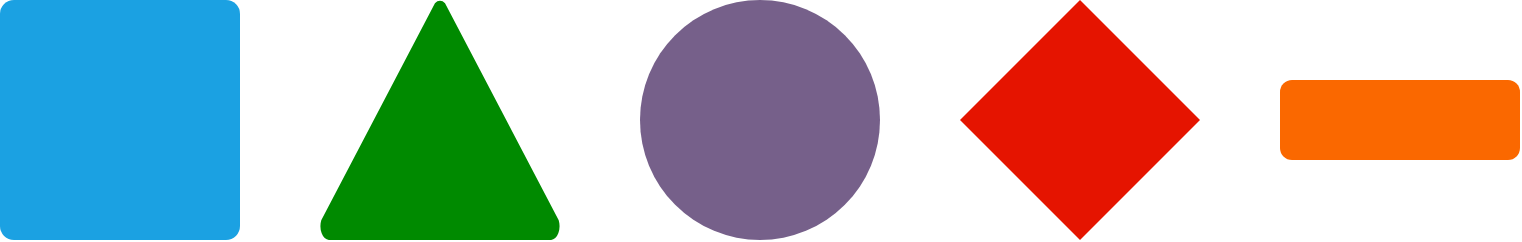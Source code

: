 <mxfile version="16.1.2" type="device" pages="3"><diagram id="PnMAz4Zd65Ds89KP1M2y" name="atomics"><mxGraphModel dx="2062" dy="1201" grid="1" gridSize="10" guides="1" tooltips="1" connect="1" arrows="1" fold="1" page="1" pageScale="1" pageWidth="850" pageHeight="1100" math="0" shadow="0"><root><mxCell id="0"/><mxCell id="1" parent="0"/><mxCell id="gNKpG40JE7Ozd5AYdxcN-4" value="" style="ellipse;whiteSpace=wrap;html=1;aspect=fixed;fontSize=24;fillColor=#76608a;fontColor=#ffffff;strokeColor=none;" vertex="1" parent="1"><mxGeometry x="400" y="160" width="120" height="120" as="geometry"/></mxCell><mxCell id="gNKpG40JE7Ozd5AYdxcN-5" value="" style="rhombus;whiteSpace=wrap;html=1;fontSize=24;fillColor=#e51400;fontColor=#ffffff;strokeColor=none;" vertex="1" parent="1"><mxGeometry x="560" y="160" width="120" height="120" as="geometry"/></mxCell><mxCell id="hsy0RclScogfJ_RLo8gX-1" value="" style="strokeWidth=2;html=1;shape=mxgraph.flowchart.extract_or_measurement;whiteSpace=wrap;fontSize=24;strokeColor=none;fillColor=#008a00;fontColor=#ffffff;" vertex="1" parent="1"><mxGeometry x="240" y="160" width="120" height="120" as="geometry"/></mxCell><mxCell id="hsy0RclScogfJ_RLo8gX-2" value="" style="rounded=1;whiteSpace=wrap;html=1;absoluteArcSize=1;arcSize=14;strokeWidth=2;fontSize=24;fillColor=#1ba1e2;fontColor=#ffffff;strokeColor=none;" vertex="1" parent="1"><mxGeometry x="80" y="160" width="120" height="120" as="geometry"/></mxCell><mxCell id="hsy0RclScogfJ_RLo8gX-5" value="" style="rounded=1;whiteSpace=wrap;html=1;fontSize=24;fillColor=#fa6800;fontColor=#000000;strokeColor=none;" vertex="1" parent="1"><mxGeometry x="720" y="200" width="120" height="40" as="geometry"/></mxCell></root></mxGraphModel></diagram><diagram id="Ad5_FMcvD9d543XHDcy-" name="objects"><mxGraphModel dx="2062" dy="1201" grid="1" gridSize="10" guides="1" tooltips="1" connect="1" arrows="1" fold="1" page="1" pageScale="1" pageWidth="850" pageHeight="1100" math="0" shadow="0"><root><mxCell id="5HorWbbOATuLPtiz7dQ4-0"/><mxCell id="5HorWbbOATuLPtiz7dQ4-1" parent="5HorWbbOATuLPtiz7dQ4-0"/><mxCell id="S5zDFiLbTZSVe5R7NtZv-3" value="" style="edgeStyle=none;rounded=0;orthogonalLoop=1;jettySize=auto;html=1;dashed=1;fontSize=24;" edge="1" parent="5HorWbbOATuLPtiz7dQ4-1" source="S5zDFiLbTZSVe5R7NtZv-0"><mxGeometry relative="1" as="geometry"><mxPoint x="380" y="360" as="targetPoint"/></mxGeometry></mxCell><mxCell id="S5zDFiLbTZSVe5R7NtZv-0" value="commit" style="ellipse;whiteSpace=wrap;html=1;aspect=fixed;fontSize=24;fillColor=#76608a;fontColor=#ffffff;strokeColor=none;" vertex="1" parent="5HorWbbOATuLPtiz7dQ4-1"><mxGeometry x="320" y="200" width="120" height="120" as="geometry"/></mxCell><mxCell id="X0OaENJdtyltzC1kzudk-2" style="edgeStyle=none;rounded=0;orthogonalLoop=1;jettySize=auto;html=1;entryX=0.5;entryY=0;entryDx=0;entryDy=0;dashed=1;fontSize=24;exitX=0.5;exitY=1;exitDx=0;exitDy=0;exitPerimeter=0;" edge="1" parent="5HorWbbOATuLPtiz7dQ4-1" source="S5zDFiLbTZSVe5R7NtZv-5" target="X0OaENJdtyltzC1kzudk-0"><mxGeometry relative="1" as="geometry"/></mxCell><mxCell id="X0OaENJdtyltzC1kzudk-3" style="edgeStyle=none;rounded=0;orthogonalLoop=1;jettySize=auto;html=1;entryX=0.5;entryY=0;entryDx=0;entryDy=0;dashed=1;fontSize=24;exitX=0.5;exitY=1;exitDx=0;exitDy=0;exitPerimeter=0;" edge="1" parent="5HorWbbOATuLPtiz7dQ4-1" source="S5zDFiLbTZSVe5R7NtZv-5" target="X0OaENJdtyltzC1kzudk-1"><mxGeometry relative="1" as="geometry"/></mxCell><mxCell id="X0OaENJdtyltzC1kzudk-5" style="edgeStyle=none;rounded=0;orthogonalLoop=1;jettySize=auto;html=1;entryX=0.5;entryY=0;entryDx=0;entryDy=0;entryPerimeter=0;dashed=1;fontSize=24;" edge="1" parent="5HorWbbOATuLPtiz7dQ4-1" target="X0OaENJdtyltzC1kzudk-4"><mxGeometry relative="1" as="geometry"><mxPoint x="380" y="480" as="sourcePoint"/></mxGeometry></mxCell><mxCell id="S5zDFiLbTZSVe5R7NtZv-5" value="tree" style="strokeWidth=2;html=1;shape=mxgraph.flowchart.extract_or_measurement;whiteSpace=wrap;fontSize=24;strokeColor=none;fillColor=#008a00;fontColor=#ffffff;" vertex="1" parent="5HorWbbOATuLPtiz7dQ4-1"><mxGeometry x="320" y="360" width="120" height="120" as="geometry"/></mxCell><mxCell id="X0OaENJdtyltzC1kzudk-0" value="blob" style="rounded=1;whiteSpace=wrap;html=1;absoluteArcSize=1;arcSize=14;strokeWidth=2;fontSize=24;fillColor=#1ba1e2;fontColor=#ffffff;strokeColor=none;" vertex="1" parent="5HorWbbOATuLPtiz7dQ4-1"><mxGeometry x="240" y="520" width="120" height="120" as="geometry"/></mxCell><mxCell id="X0OaENJdtyltzC1kzudk-1" value="blob" style="rounded=1;whiteSpace=wrap;html=1;absoluteArcSize=1;arcSize=14;strokeWidth=2;fontSize=24;fillColor=#1ba1e2;fontColor=#ffffff;strokeColor=none;" vertex="1" parent="5HorWbbOATuLPtiz7dQ4-1"><mxGeometry x="400" y="520" width="120" height="120" as="geometry"/></mxCell><mxCell id="X0OaENJdtyltzC1kzudk-7" value="" style="edgeStyle=none;rounded=0;orthogonalLoop=1;jettySize=auto;html=1;dashed=1;fontSize=24;" edge="1" parent="5HorWbbOATuLPtiz7dQ4-1" source="X0OaENJdtyltzC1kzudk-4" target="X0OaENJdtyltzC1kzudk-6"><mxGeometry relative="1" as="geometry"/></mxCell><mxCell id="X0OaENJdtyltzC1kzudk-4" value="tree" style="strokeWidth=2;html=1;shape=mxgraph.flowchart.extract_or_measurement;whiteSpace=wrap;fontSize=24;strokeColor=none;fillColor=#008a00;fontColor=#ffffff;" vertex="1" parent="5HorWbbOATuLPtiz7dQ4-1"><mxGeometry x="560" y="520" width="120" height="120" as="geometry"/></mxCell><mxCell id="X0OaENJdtyltzC1kzudk-6" value="blob" style="rounded=1;whiteSpace=wrap;html=1;absoluteArcSize=1;arcSize=14;strokeWidth=2;fontSize=24;fillColor=#1ba1e2;fontColor=#ffffff;strokeColor=none;" vertex="1" parent="5HorWbbOATuLPtiz7dQ4-1"><mxGeometry x="560" y="680" width="120" height="120" as="geometry"/></mxCell></root></mxGraphModel></diagram><diagram id="vwWe-otkiArGjUDykU9q" name="Page-3"><mxGraphModel dx="2062" dy="1201" grid="1" gridSize="10" guides="1" tooltips="1" connect="1" arrows="1" fold="1" page="1" pageScale="1" pageWidth="850" pageHeight="1100" math="0" shadow="0"><root><mxCell id="_8vApWhh9eDbjpWdiWj5-0"/><mxCell id="_8vApWhh9eDbjpWdiWj5-1" parent="_8vApWhh9eDbjpWdiWj5-0"/><mxCell id="_8vApWhh9eDbjpWdiWj5-2" value="" style="edgeStyle=none;rounded=0;orthogonalLoop=1;jettySize=auto;html=1;dashed=1;fontSize=24;" edge="1" parent="_8vApWhh9eDbjpWdiWj5-1" source="_8vApWhh9eDbjpWdiWj5-3"><mxGeometry relative="1" as="geometry"><mxPoint x="300" y="320" as="targetPoint"/></mxGeometry></mxCell><mxCell id="_8vApWhh9eDbjpWdiWj5-3" value="commit" style="ellipse;whiteSpace=wrap;html=1;aspect=fixed;fontSize=24;fillColor=#76608a;fontColor=#ffffff;strokeColor=none;" vertex="1" parent="_8vApWhh9eDbjpWdiWj5-1"><mxGeometry x="240" y="160" width="120" height="120" as="geometry"/></mxCell><mxCell id="_8vApWhh9eDbjpWdiWj5-4" style="edgeStyle=none;rounded=0;orthogonalLoop=1;jettySize=auto;html=1;entryX=0.5;entryY=0;entryDx=0;entryDy=0;dashed=1;fontSize=24;exitX=0.5;exitY=1;exitDx=0;exitDy=0;exitPerimeter=0;" edge="1" parent="_8vApWhh9eDbjpWdiWj5-1" source="_8vApWhh9eDbjpWdiWj5-7" target="_8vApWhh9eDbjpWdiWj5-8"><mxGeometry relative="1" as="geometry"/></mxCell><mxCell id="_8vApWhh9eDbjpWdiWj5-5" style="edgeStyle=none;rounded=0;orthogonalLoop=1;jettySize=auto;html=1;entryX=0.5;entryY=0;entryDx=0;entryDy=0;dashed=1;fontSize=24;exitX=0.5;exitY=1;exitDx=0;exitDy=0;exitPerimeter=0;" edge="1" parent="_8vApWhh9eDbjpWdiWj5-1" source="_8vApWhh9eDbjpWdiWj5-7" target="_8vApWhh9eDbjpWdiWj5-9"><mxGeometry relative="1" as="geometry"/></mxCell><mxCell id="_8vApWhh9eDbjpWdiWj5-6" style="edgeStyle=none;rounded=0;orthogonalLoop=1;jettySize=auto;html=1;entryX=0.5;entryY=0;entryDx=0;entryDy=0;entryPerimeter=0;dashed=1;fontSize=24;" edge="1" parent="_8vApWhh9eDbjpWdiWj5-1" target="_8vApWhh9eDbjpWdiWj5-11"><mxGeometry relative="1" as="geometry"><mxPoint x="300" y="440" as="sourcePoint"/></mxGeometry></mxCell><mxCell id="_8vApWhh9eDbjpWdiWj5-7" value="tree" style="strokeWidth=2;html=1;shape=mxgraph.flowchart.extract_or_measurement;whiteSpace=wrap;fontSize=24;strokeColor=none;fillColor=#008a00;fontColor=#ffffff;" vertex="1" parent="_8vApWhh9eDbjpWdiWj5-1"><mxGeometry x="240" y="320" width="120" height="120" as="geometry"/></mxCell><mxCell id="_8vApWhh9eDbjpWdiWj5-8" value="blob" style="rounded=1;whiteSpace=wrap;html=1;absoluteArcSize=1;arcSize=14;strokeWidth=2;fontSize=24;fillColor=#1ba1e2;fontColor=#ffffff;strokeColor=none;" vertex="1" parent="_8vApWhh9eDbjpWdiWj5-1"><mxGeometry x="160" y="480" width="120" height="120" as="geometry"/></mxCell><mxCell id="_8vApWhh9eDbjpWdiWj5-9" value="blob" style="rounded=1;whiteSpace=wrap;html=1;absoluteArcSize=1;arcSize=14;strokeWidth=2;fontSize=24;fillColor=#1ba1e2;fontColor=#ffffff;strokeColor=none;" vertex="1" parent="_8vApWhh9eDbjpWdiWj5-1"><mxGeometry x="320" y="480" width="120" height="120" as="geometry"/></mxCell><mxCell id="_8vApWhh9eDbjpWdiWj5-10" value="" style="edgeStyle=none;rounded=0;orthogonalLoop=1;jettySize=auto;html=1;dashed=1;fontSize=24;" edge="1" parent="_8vApWhh9eDbjpWdiWj5-1" source="_8vApWhh9eDbjpWdiWj5-11" target="_8vApWhh9eDbjpWdiWj5-12"><mxGeometry relative="1" as="geometry"/></mxCell><mxCell id="_8vApWhh9eDbjpWdiWj5-11" value="tree" style="strokeWidth=2;html=1;shape=mxgraph.flowchart.extract_or_measurement;whiteSpace=wrap;fontSize=24;strokeColor=none;fillColor=#008a00;fontColor=#ffffff;" vertex="1" parent="_8vApWhh9eDbjpWdiWj5-1"><mxGeometry x="480" y="480" width="120" height="120" as="geometry"/></mxCell><mxCell id="_8vApWhh9eDbjpWdiWj5-12" value="blob" style="rounded=1;whiteSpace=wrap;html=1;absoluteArcSize=1;arcSize=14;strokeWidth=2;fontSize=24;fillColor=#1ba1e2;fontColor=#ffffff;strokeColor=none;" vertex="1" parent="_8vApWhh9eDbjpWdiWj5-1"><mxGeometry x="480" y="640" width="120" height="120" as="geometry"/></mxCell><mxCell id="_8vApWhh9eDbjpWdiWj5-15" value="" style="edgeStyle=none;rounded=0;orthogonalLoop=1;jettySize=auto;html=1;dashed=1;fontSize=24;" edge="1" parent="_8vApWhh9eDbjpWdiWj5-1" source="_8vApWhh9eDbjpWdiWj5-13" target="_8vApWhh9eDbjpWdiWj5-14"><mxGeometry relative="1" as="geometry"/></mxCell><mxCell id="_8vApWhh9eDbjpWdiWj5-21" style="edgeStyle=none;rounded=0;orthogonalLoop=1;jettySize=auto;html=1;entryX=1;entryY=0.5;entryDx=0;entryDy=0;dashed=1;fontSize=24;" edge="1" parent="_8vApWhh9eDbjpWdiWj5-1" source="_8vApWhh9eDbjpWdiWj5-13" target="_8vApWhh9eDbjpWdiWj5-3"><mxGeometry relative="1" as="geometry"/></mxCell><mxCell id="_8vApWhh9eDbjpWdiWj5-13" value="commit" style="ellipse;whiteSpace=wrap;html=1;aspect=fixed;fontSize=24;fillColor=#76608a;fontColor=#ffffff;strokeColor=none;" vertex="1" parent="_8vApWhh9eDbjpWdiWj5-1"><mxGeometry x="520" y="120" width="120" height="120" as="geometry"/></mxCell><mxCell id="_8vApWhh9eDbjpWdiWj5-16" style="edgeStyle=none;rounded=0;orthogonalLoop=1;jettySize=auto;html=1;entryX=1;entryY=0;entryDx=0;entryDy=0;dashed=1;fontSize=24;exitX=0.5;exitY=1;exitDx=0;exitDy=0;exitPerimeter=0;" edge="1" parent="_8vApWhh9eDbjpWdiWj5-1" source="_8vApWhh9eDbjpWdiWj5-14" target="_8vApWhh9eDbjpWdiWj5-8"><mxGeometry relative="1" as="geometry"/></mxCell><mxCell id="_8vApWhh9eDbjpWdiWj5-17" style="edgeStyle=none;rounded=0;orthogonalLoop=1;jettySize=auto;html=1;entryX=0.5;entryY=0;entryDx=0;entryDy=0;dashed=1;fontSize=24;" edge="1" parent="_8vApWhh9eDbjpWdiWj5-1" target="_8vApWhh9eDbjpWdiWj5-9"><mxGeometry relative="1" as="geometry"><mxPoint x="580" y="400" as="sourcePoint"/></mxGeometry></mxCell><mxCell id="_8vApWhh9eDbjpWdiWj5-18" style="edgeStyle=none;rounded=0;orthogonalLoop=1;jettySize=auto;html=1;entryX=0.5;entryY=0;entryDx=0;entryDy=0;entryPerimeter=0;dashed=1;fontSize=24;exitX=0.5;exitY=1;exitDx=0;exitDy=0;exitPerimeter=0;" edge="1" parent="_8vApWhh9eDbjpWdiWj5-1" source="_8vApWhh9eDbjpWdiWj5-14" target="_8vApWhh9eDbjpWdiWj5-11"><mxGeometry relative="1" as="geometry"/></mxCell><mxCell id="_8vApWhh9eDbjpWdiWj5-20" style="edgeStyle=none;rounded=0;orthogonalLoop=1;jettySize=auto;html=1;entryX=0.5;entryY=0;entryDx=0;entryDy=0;dashed=1;fontSize=24;exitX=0.5;exitY=1;exitDx=0;exitDy=0;exitPerimeter=0;" edge="1" parent="_8vApWhh9eDbjpWdiWj5-1" source="_8vApWhh9eDbjpWdiWj5-14" target="_8vApWhh9eDbjpWdiWj5-19"><mxGeometry relative="1" as="geometry"/></mxCell><mxCell id="_8vApWhh9eDbjpWdiWj5-14" value="tree" style="strokeWidth=2;html=1;shape=mxgraph.flowchart.extract_or_measurement;whiteSpace=wrap;fontSize=24;strokeColor=none;fillColor=#008a00;fontColor=#ffffff;" vertex="1" parent="_8vApWhh9eDbjpWdiWj5-1"><mxGeometry x="520" y="280" width="120" height="120" as="geometry"/></mxCell><mxCell id="_8vApWhh9eDbjpWdiWj5-19" value="blob" style="rounded=1;whiteSpace=wrap;html=1;absoluteArcSize=1;arcSize=14;strokeWidth=2;fontSize=24;fillColor=#1ba1e2;fontColor=#ffffff;strokeColor=none;" vertex="1" parent="_8vApWhh9eDbjpWdiWj5-1"><mxGeometry x="640" y="480" width="120" height="120" as="geometry"/></mxCell></root></mxGraphModel></diagram></mxfile>